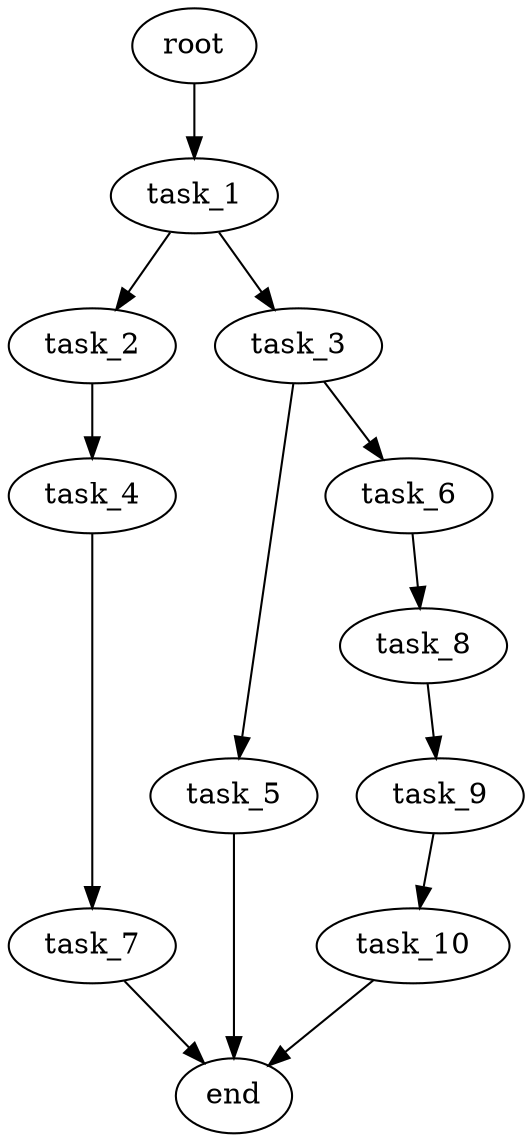 digraph G {
  root [size="0.000000e+00"];
  task_1 [size="6.222947e+10"];
  task_2 [size="2.706376e+09"];
  task_3 [size="3.940809e+10"];
  task_4 [size="5.644355e+10"];
  task_5 [size="2.719934e+09"];
  task_6 [size="6.427854e+10"];
  task_7 [size="1.357859e+10"];
  task_8 [size="4.617523e+10"];
  task_9 [size="5.037961e+09"];
  task_10 [size="3.791660e+10"];
  end [size="0.000000e+00"];

  root -> task_1 [size="1.000000e-12"];
  task_1 -> task_2 [size="2.706376e+07"];
  task_1 -> task_3 [size="3.940809e+08"];
  task_2 -> task_4 [size="5.644355e+08"];
  task_3 -> task_5 [size="2.719934e+07"];
  task_3 -> task_6 [size="6.427854e+08"];
  task_4 -> task_7 [size="1.357859e+08"];
  task_5 -> end [size="1.000000e-12"];
  task_6 -> task_8 [size="4.617523e+08"];
  task_7 -> end [size="1.000000e-12"];
  task_8 -> task_9 [size="5.037961e+07"];
  task_9 -> task_10 [size="3.791660e+08"];
  task_10 -> end [size="1.000000e-12"];
}
